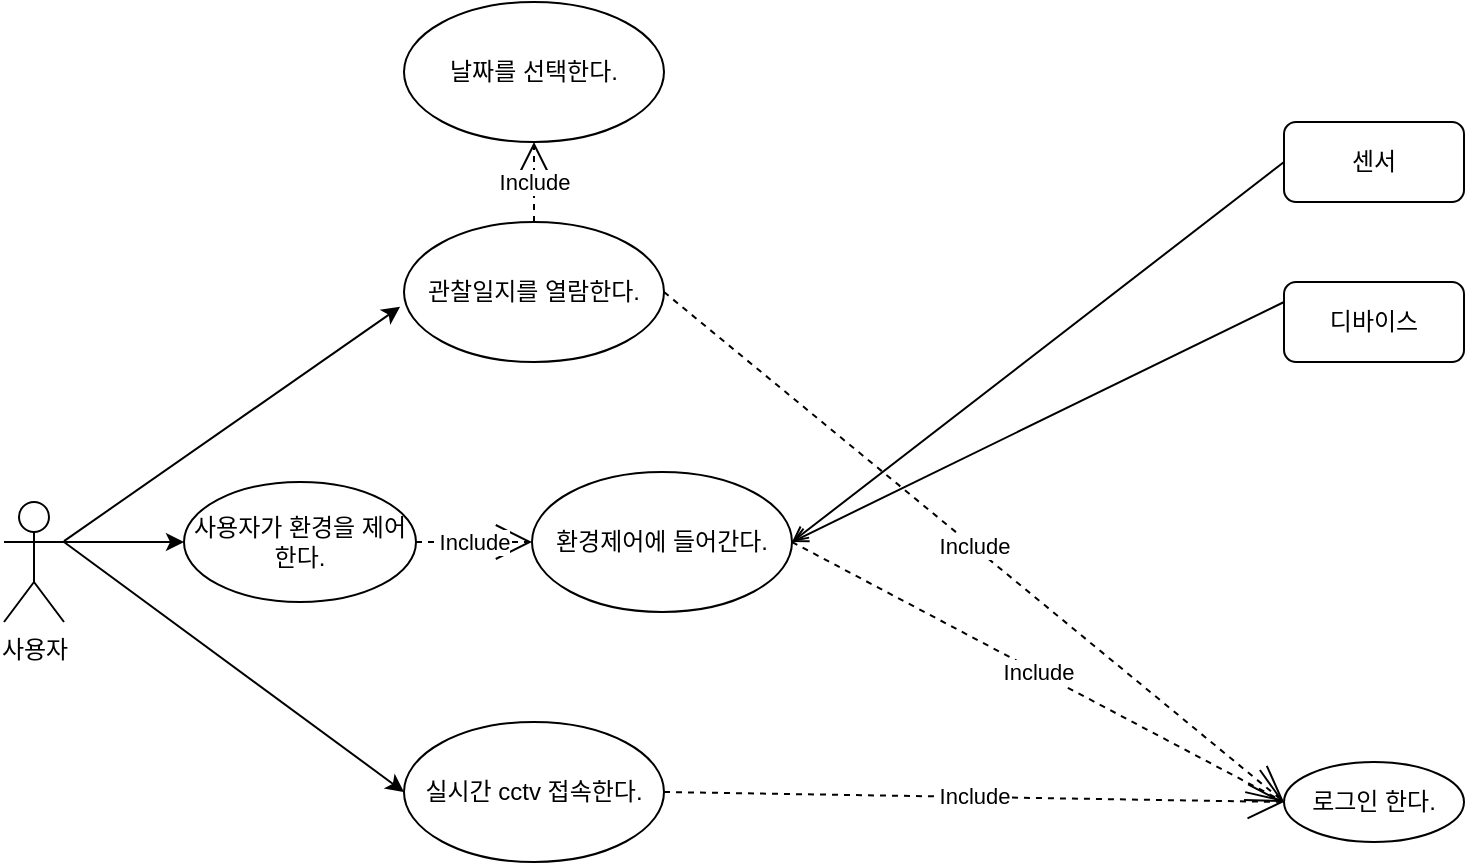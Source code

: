<mxfile version="20.3.7" type="github">
  <diagram id="NCL2p-JWgOGxsxKp1H8N" name="페이지-1">
    <mxGraphModel dx="1038" dy="1716" grid="1" gridSize="10" guides="1" tooltips="1" connect="1" arrows="1" fold="1" page="1" pageScale="1" pageWidth="827" pageHeight="1169" math="0" shadow="0">
      <root>
        <mxCell id="0" />
        <mxCell id="1" parent="0" />
        <mxCell id="VMQcNs2NsHs9lcobG29F-1" value="사용자" style="shape=umlActor;verticalLabelPosition=bottom;verticalAlign=top;html=1;outlineConnect=0;" parent="1" vertex="1">
          <mxGeometry x="20" y="230" width="30" height="60" as="geometry" />
        </mxCell>
        <mxCell id="VMQcNs2NsHs9lcobG29F-6" value="센서" style="rounded=1;whiteSpace=wrap;html=1;" parent="1" vertex="1">
          <mxGeometry x="660" y="40" width="90" height="40" as="geometry" />
        </mxCell>
        <mxCell id="VMQcNs2NsHs9lcobG29F-7" value="디바이스" style="rounded=1;whiteSpace=wrap;html=1;" parent="1" vertex="1">
          <mxGeometry x="660" y="120" width="90" height="40" as="geometry" />
        </mxCell>
        <mxCell id="VMQcNs2NsHs9lcobG29F-11" value="관찰일지를 열람한다." style="ellipse;whiteSpace=wrap;html=1;" parent="1" vertex="1">
          <mxGeometry x="220" y="90" width="130" height="70" as="geometry" />
        </mxCell>
        <mxCell id="VMQcNs2NsHs9lcobG29F-12" value="로그인 한다." style="ellipse;whiteSpace=wrap;html=1;" parent="1" vertex="1">
          <mxGeometry x="660" y="360" width="90" height="40" as="geometry" />
        </mxCell>
        <mxCell id="VMQcNs2NsHs9lcobG29F-13" value="환경제어에 들어간다." style="ellipse;whiteSpace=wrap;html=1;" parent="1" vertex="1">
          <mxGeometry x="284" y="215" width="130" height="70" as="geometry" />
        </mxCell>
        <mxCell id="VMQcNs2NsHs9lcobG29F-14" value="실시간 cctv 접속한다." style="ellipse;whiteSpace=wrap;html=1;" parent="1" vertex="1">
          <mxGeometry x="220" y="340" width="130" height="70" as="geometry" />
        </mxCell>
        <mxCell id="7xkepa5mnOWRhtYiWadu-7" value="Include" style="endArrow=open;endSize=16;endFill=0;html=1;rounded=0;exitX=1;exitY=0.5;exitDx=0;exitDy=0;dashed=1;entryX=0;entryY=0.5;entryDx=0;entryDy=0;" parent="1" source="VMQcNs2NsHs9lcobG29F-13" target="VMQcNs2NsHs9lcobG29F-12" edge="1">
          <mxGeometry width="160" relative="1" as="geometry">
            <mxPoint x="489" y="155" as="sourcePoint" />
            <mxPoint x="660" y="450" as="targetPoint" />
          </mxGeometry>
        </mxCell>
        <mxCell id="7xkepa5mnOWRhtYiWadu-11" value="Include" style="endArrow=open;endSize=16;endFill=0;html=1;rounded=0;dashed=1;exitX=1;exitY=0.5;exitDx=0;exitDy=0;entryX=0;entryY=0.5;entryDx=0;entryDy=0;" parent="1" source="VMQcNs2NsHs9lcobG29F-14" target="VMQcNs2NsHs9lcobG29F-12" edge="1">
          <mxGeometry width="160" relative="1" as="geometry">
            <mxPoint x="410" y="330" as="sourcePoint" />
            <mxPoint x="660" y="450" as="targetPoint" />
          </mxGeometry>
        </mxCell>
        <mxCell id="7xkepa5mnOWRhtYiWadu-12" value="Include" style="endArrow=open;endSize=16;endFill=0;html=1;rounded=0;exitX=1;exitY=0.5;exitDx=0;exitDy=0;dashed=1;entryX=0;entryY=0.5;entryDx=0;entryDy=0;" parent="1" source="VMQcNs2NsHs9lcobG29F-11" target="VMQcNs2NsHs9lcobG29F-12" edge="1">
          <mxGeometry width="160" relative="1" as="geometry">
            <mxPoint x="680" y="360" as="sourcePoint" />
            <mxPoint x="700" y="360" as="targetPoint" />
          </mxGeometry>
        </mxCell>
        <mxCell id="7xkepa5mnOWRhtYiWadu-15" value="날짜를 선택한다." style="ellipse;whiteSpace=wrap;html=1;" parent="1" vertex="1">
          <mxGeometry x="220" y="-20" width="130" height="70" as="geometry" />
        </mxCell>
        <mxCell id="7xkepa5mnOWRhtYiWadu-16" value="Include" style="endArrow=open;endSize=16;endFill=0;html=1;rounded=0;exitX=0.5;exitY=0;exitDx=0;exitDy=0;dashed=1;entryX=0.5;entryY=1;entryDx=0;entryDy=0;" parent="1" source="VMQcNs2NsHs9lcobG29F-11" target="7xkepa5mnOWRhtYiWadu-15" edge="1">
          <mxGeometry width="160" relative="1" as="geometry">
            <mxPoint x="360" y="135" as="sourcePoint" />
            <mxPoint x="470" y="50" as="targetPoint" />
          </mxGeometry>
        </mxCell>
        <mxCell id="7xkepa5mnOWRhtYiWadu-17" value="" style="endArrow=classic;html=1;rounded=0;entryX=-0.015;entryY=0.606;entryDx=0;entryDy=0;entryPerimeter=0;" parent="1" source="VMQcNs2NsHs9lcobG29F-1" target="VMQcNs2NsHs9lcobG29F-11" edge="1">
          <mxGeometry width="50" height="50" relative="1" as="geometry">
            <mxPoint x="390" y="360" as="sourcePoint" />
            <mxPoint x="440" y="310" as="targetPoint" />
          </mxGeometry>
        </mxCell>
        <mxCell id="7xkepa5mnOWRhtYiWadu-18" value="" style="endArrow=classic;html=1;rounded=0;entryX=0;entryY=0.5;entryDx=0;entryDy=0;exitX=1;exitY=0.333;exitDx=0;exitDy=0;exitPerimeter=0;" parent="1" source="VMQcNs2NsHs9lcobG29F-1" target="7xkepa5mnOWRhtYiWadu-20" edge="1">
          <mxGeometry width="50" height="50" relative="1" as="geometry">
            <mxPoint x="140" y="225.796" as="sourcePoint" />
            <mxPoint x="228.05" y="142.42" as="targetPoint" />
          </mxGeometry>
        </mxCell>
        <mxCell id="7xkepa5mnOWRhtYiWadu-19" value="" style="endArrow=classic;html=1;rounded=0;entryX=0;entryY=0.5;entryDx=0;entryDy=0;exitX=1;exitY=0.333;exitDx=0;exitDy=0;exitPerimeter=0;" parent="1" source="VMQcNs2NsHs9lcobG29F-1" target="VMQcNs2NsHs9lcobG29F-14" edge="1">
          <mxGeometry width="50" height="50" relative="1" as="geometry">
            <mxPoint x="130" y="220" as="sourcePoint" />
            <mxPoint x="238.05" y="152.42" as="targetPoint" />
          </mxGeometry>
        </mxCell>
        <mxCell id="7xkepa5mnOWRhtYiWadu-20" value="사용자가 환경을 제어한다." style="ellipse;whiteSpace=wrap;html=1;" parent="1" vertex="1">
          <mxGeometry x="110" y="220" width="116" height="60" as="geometry" />
        </mxCell>
        <mxCell id="7xkepa5mnOWRhtYiWadu-22" value="Include" style="endArrow=open;endSize=16;endFill=0;html=1;rounded=0;exitX=1;exitY=0.5;exitDx=0;exitDy=0;dashed=1;entryX=0;entryY=0.5;entryDx=0;entryDy=0;" parent="1" source="7xkepa5mnOWRhtYiWadu-20" target="VMQcNs2NsHs9lcobG29F-13" edge="1">
          <mxGeometry width="160" relative="1" as="geometry">
            <mxPoint x="180" y="307.5" as="sourcePoint" />
            <mxPoint x="490" y="442.5" as="targetPoint" />
          </mxGeometry>
        </mxCell>
        <mxCell id="NQVfX0kyocod-ZurXNuU-1" value="" style="endArrow=open;html=1;rounded=0;exitX=0;exitY=0.5;exitDx=0;exitDy=0;entryX=1;entryY=0.5;entryDx=0;entryDy=0;endFill=0;" edge="1" parent="1" source="VMQcNs2NsHs9lcobG29F-6" target="VMQcNs2NsHs9lcobG29F-13">
          <mxGeometry width="50" height="50" relative="1" as="geometry">
            <mxPoint x="390" y="310" as="sourcePoint" />
            <mxPoint x="440" y="260" as="targetPoint" />
          </mxGeometry>
        </mxCell>
        <mxCell id="NQVfX0kyocod-ZurXNuU-2" value="" style="endArrow=open;html=1;rounded=0;exitX=0;exitY=0.25;exitDx=0;exitDy=0;entryX=1;entryY=0.5;entryDx=0;entryDy=0;endFill=0;" edge="1" parent="1" source="VMQcNs2NsHs9lcobG29F-7" target="VMQcNs2NsHs9lcobG29F-13">
          <mxGeometry width="50" height="50" relative="1" as="geometry">
            <mxPoint x="670" y="200" as="sourcePoint" />
            <mxPoint x="424" y="260" as="targetPoint" />
          </mxGeometry>
        </mxCell>
      </root>
    </mxGraphModel>
  </diagram>
</mxfile>
